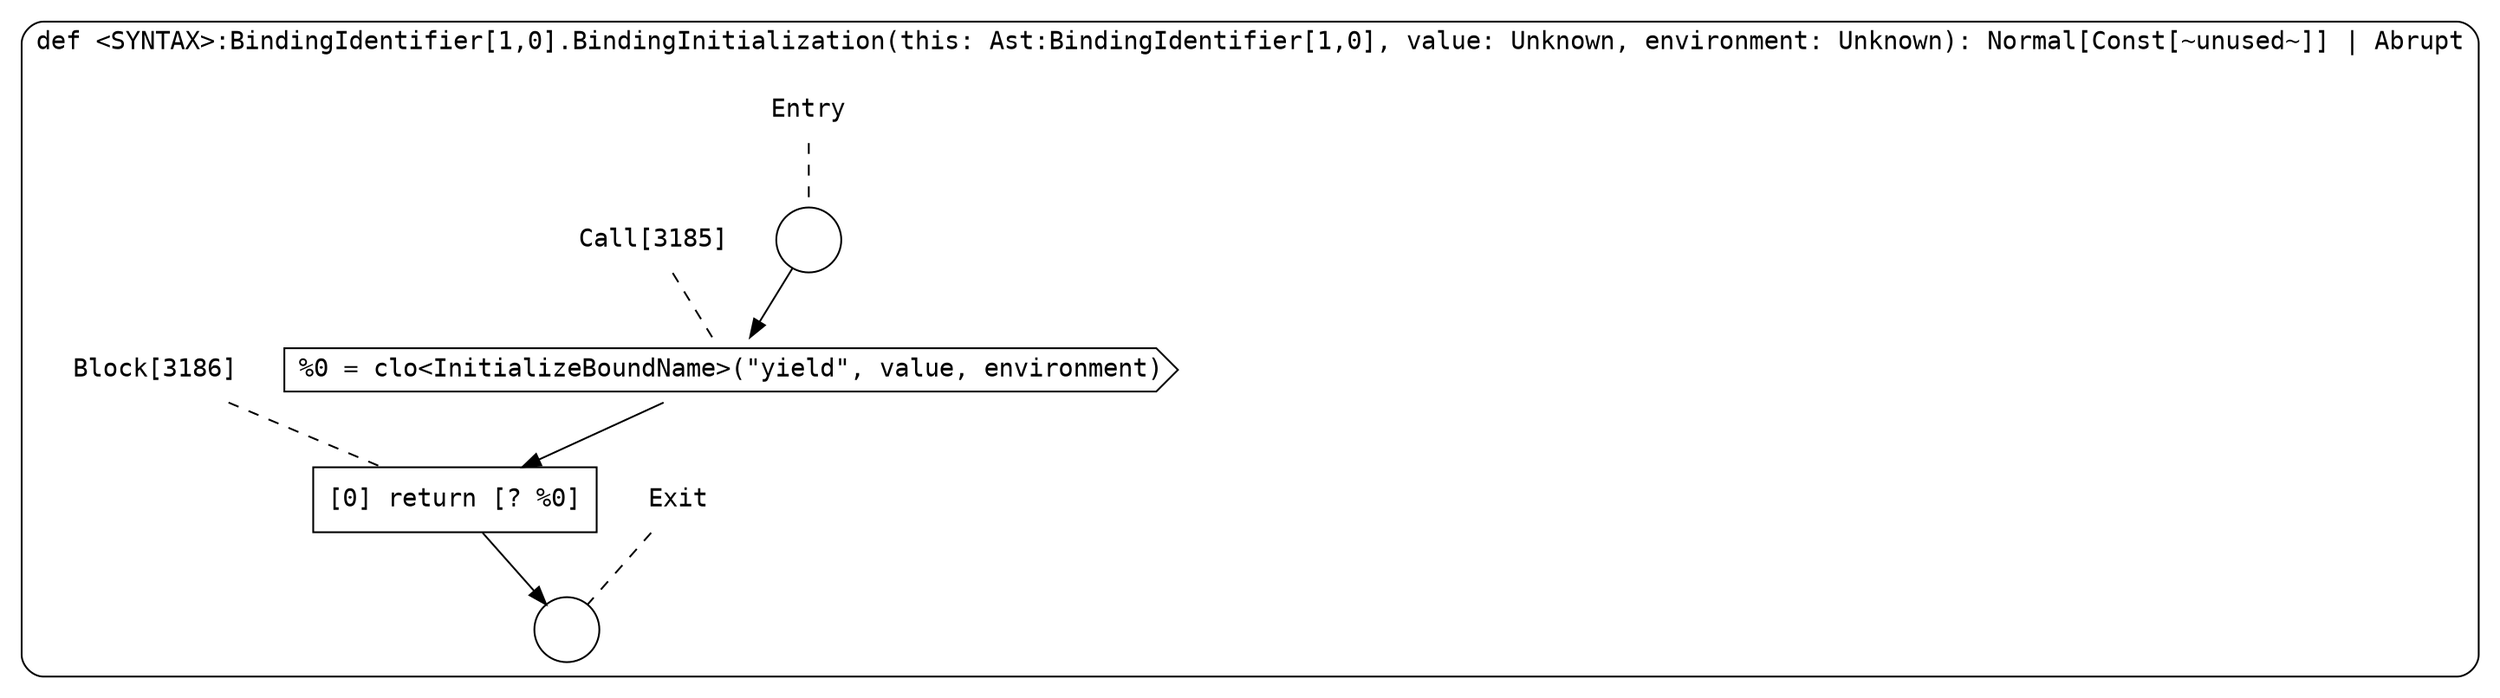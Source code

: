 digraph {
  graph [fontname = "Consolas"]
  node [fontname = "Consolas"]
  edge [fontname = "Consolas"]
  subgraph cluster846 {
    label = "def <SYNTAX>:BindingIdentifier[1,0].BindingInitialization(this: Ast:BindingIdentifier[1,0], value: Unknown, environment: Unknown): Normal[Const[~unused~]] | Abrupt"
    style = rounded
    cluster846_entry_name [shape=none, label=<<font color="black">Entry</font>>]
    cluster846_entry_name -> cluster846_entry [arrowhead=none, color="black", style=dashed]
    cluster846_entry [shape=circle label=" " color="black" fillcolor="white" style=filled]
    cluster846_entry -> node3185 [color="black"]
    cluster846_exit_name [shape=none, label=<<font color="black">Exit</font>>]
    cluster846_exit_name -> cluster846_exit [arrowhead=none, color="black", style=dashed]
    cluster846_exit [shape=circle label=" " color="black" fillcolor="white" style=filled]
    node3185_name [shape=none, label=<<font color="black">Call[3185]</font>>]
    node3185_name -> node3185 [arrowhead=none, color="black", style=dashed]
    node3185 [shape=cds, label=<<font color="black">%0 = clo&lt;InitializeBoundName&gt;(&quot;yield&quot;, value, environment)</font>> color="black" fillcolor="white", style=filled]
    node3185 -> node3186 [color="black"]
    node3186_name [shape=none, label=<<font color="black">Block[3186]</font>>]
    node3186_name -> node3186 [arrowhead=none, color="black", style=dashed]
    node3186 [shape=box, label=<<font color="black">[0] return [? %0]<BR ALIGN="LEFT"/></font>> color="black" fillcolor="white", style=filled]
    node3186 -> cluster846_exit [color="black"]
  }
}